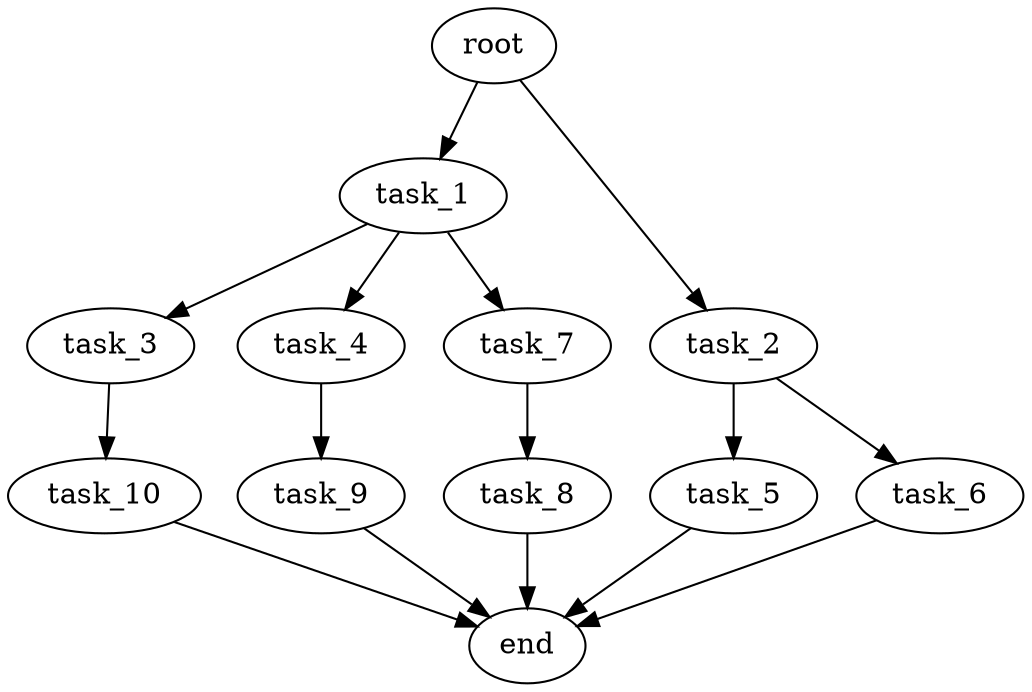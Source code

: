 digraph G {
  root [size="0.000000e+00"];
  task_1 [size="2.214451e+10"];
  task_2 [size="6.331072e+09"];
  task_3 [size="8.238730e+10"];
  task_4 [size="9.093967e+10"];
  task_5 [size="3.022600e+10"];
  task_6 [size="4.083550e+10"];
  task_7 [size="1.398630e+10"];
  task_8 [size="9.462669e+10"];
  task_9 [size="3.044341e+10"];
  task_10 [size="4.926754e+10"];
  end [size="0.000000e+00"];

  root -> task_1 [size="1.000000e-12"];
  root -> task_2 [size="1.000000e-12"];
  task_1 -> task_3 [size="8.238730e+08"];
  task_1 -> task_4 [size="9.093967e+08"];
  task_1 -> task_7 [size="1.398630e+08"];
  task_2 -> task_5 [size="3.022600e+08"];
  task_2 -> task_6 [size="4.083550e+08"];
  task_3 -> task_10 [size="4.926754e+08"];
  task_4 -> task_9 [size="3.044341e+08"];
  task_5 -> end [size="1.000000e-12"];
  task_6 -> end [size="1.000000e-12"];
  task_7 -> task_8 [size="9.462669e+08"];
  task_8 -> end [size="1.000000e-12"];
  task_9 -> end [size="1.000000e-12"];
  task_10 -> end [size="1.000000e-12"];
}
